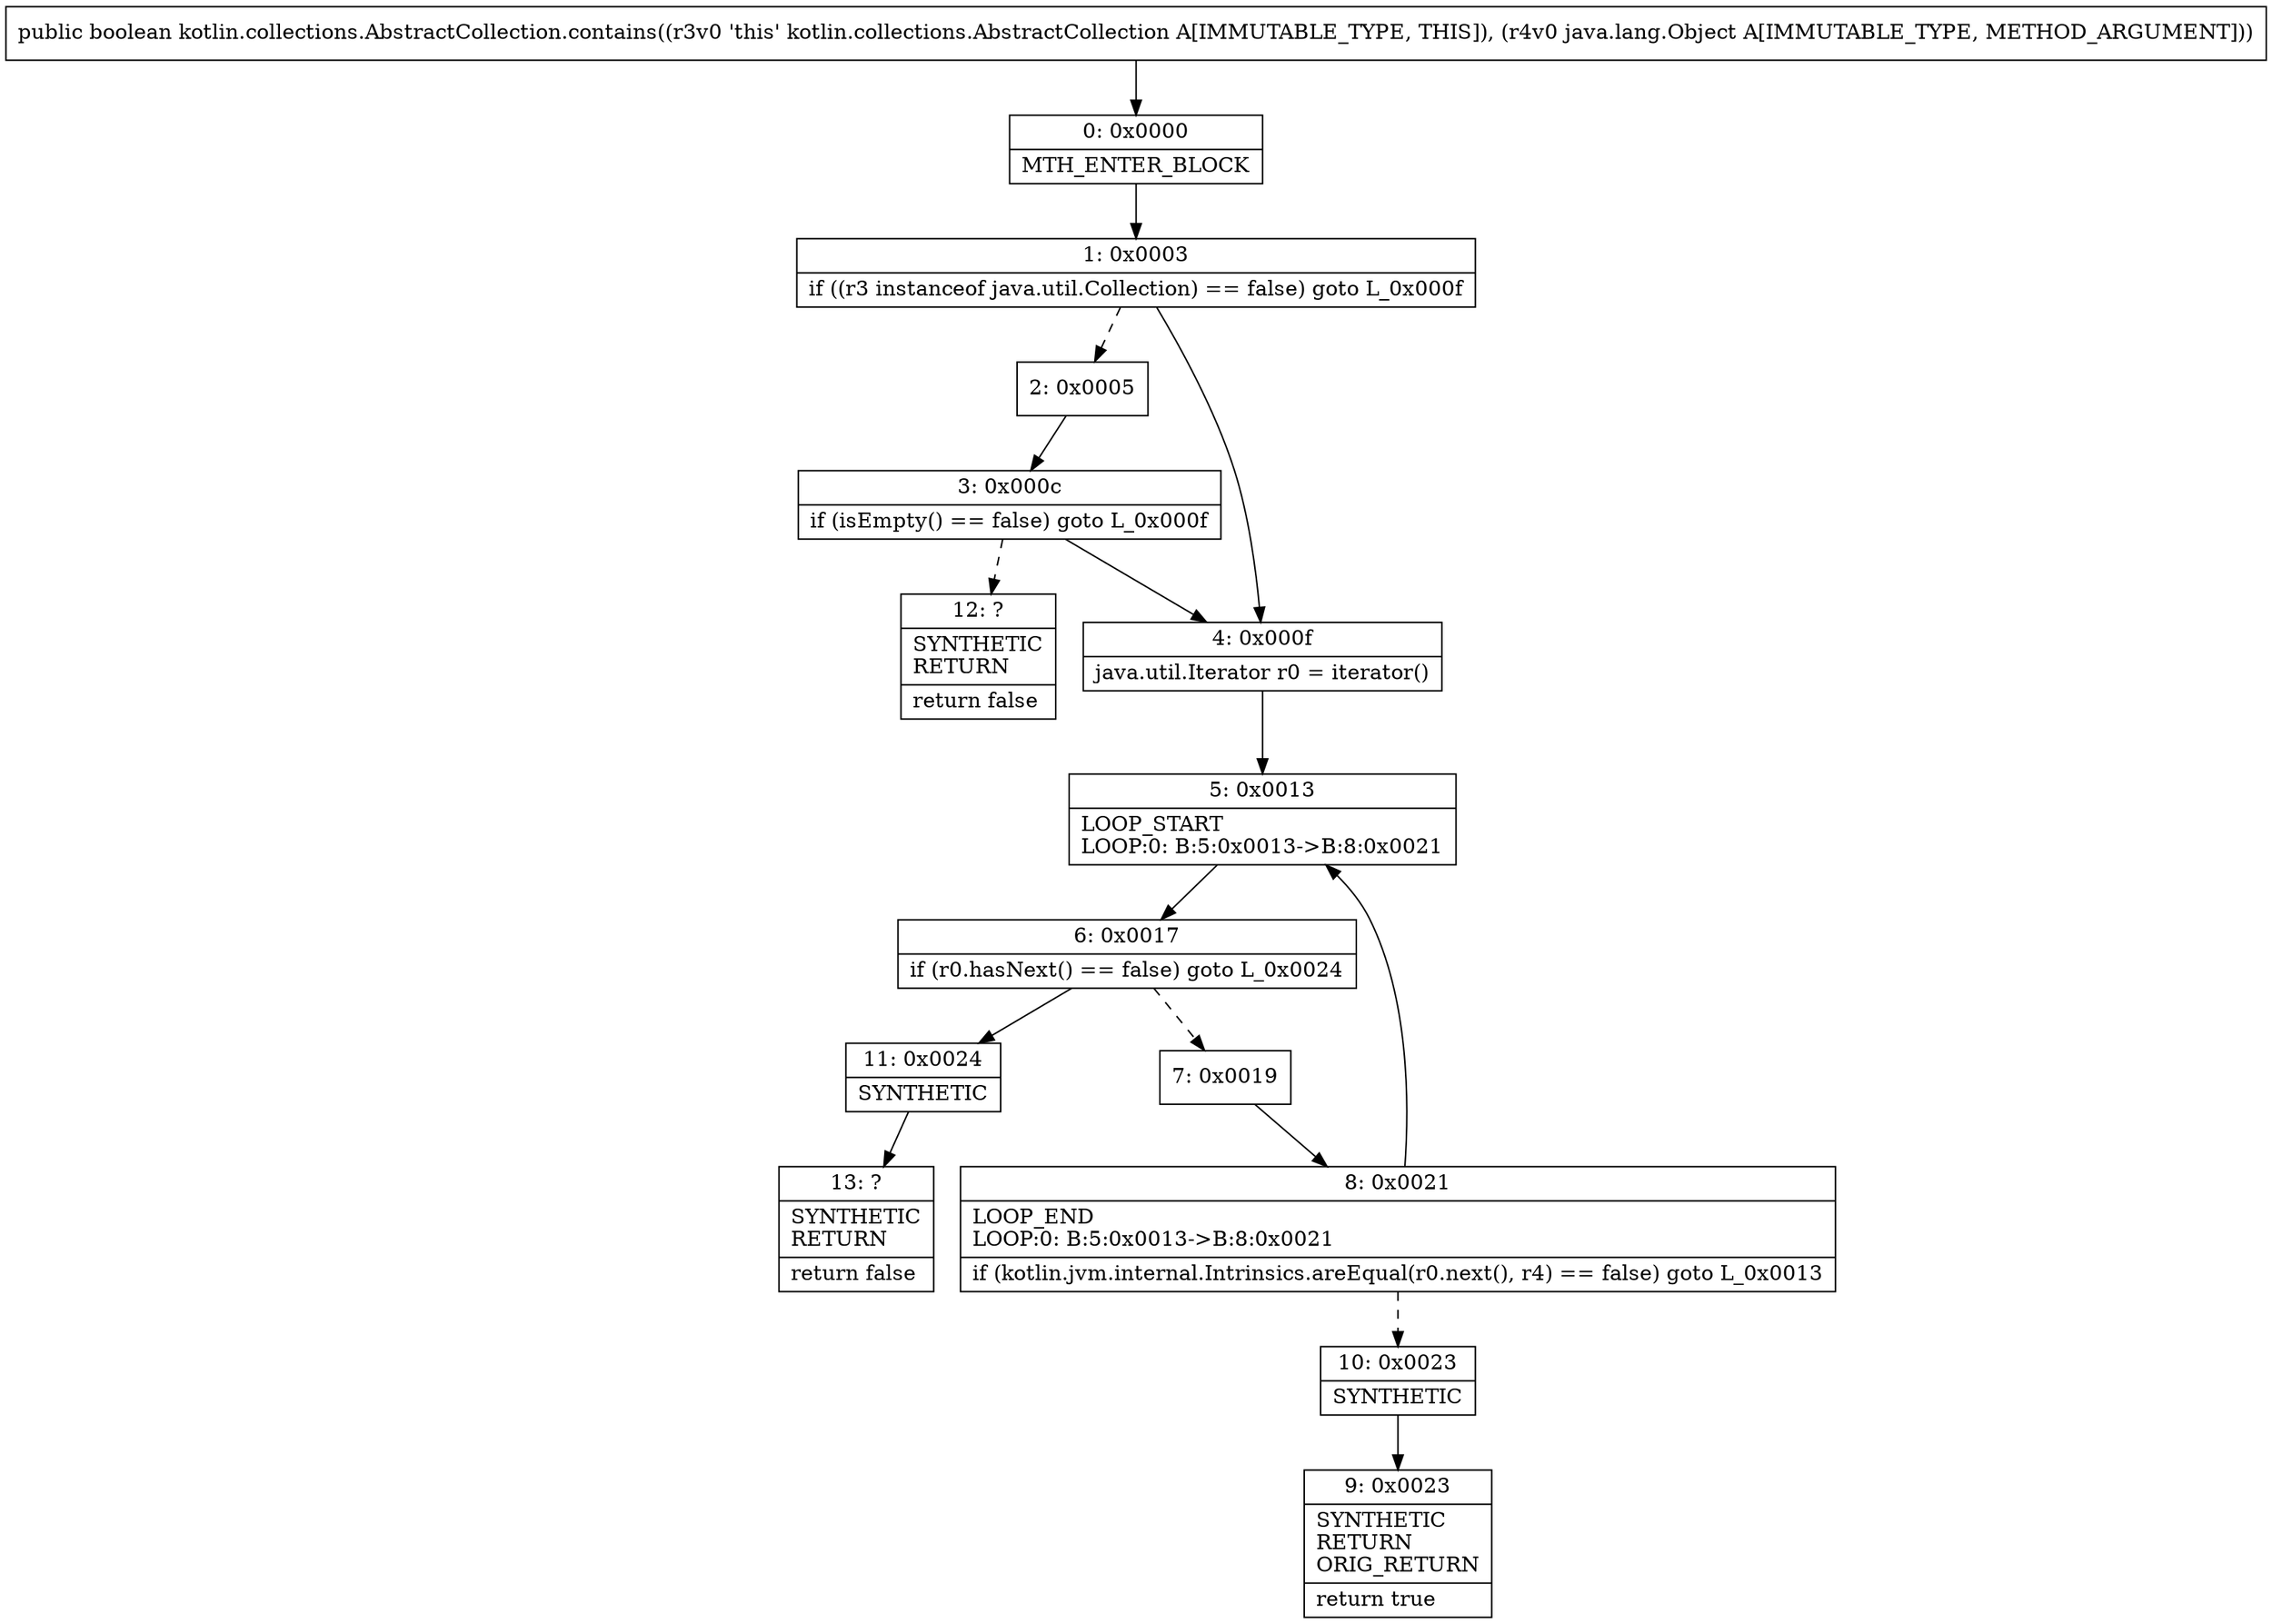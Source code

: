 digraph "CFG forkotlin.collections.AbstractCollection.contains(Ljava\/lang\/Object;)Z" {
Node_0 [shape=record,label="{0\:\ 0x0000|MTH_ENTER_BLOCK\l}"];
Node_1 [shape=record,label="{1\:\ 0x0003|if ((r3 instanceof java.util.Collection) == false) goto L_0x000f\l}"];
Node_2 [shape=record,label="{2\:\ 0x0005}"];
Node_3 [shape=record,label="{3\:\ 0x000c|if (isEmpty() == false) goto L_0x000f\l}"];
Node_4 [shape=record,label="{4\:\ 0x000f|java.util.Iterator r0 = iterator()\l}"];
Node_5 [shape=record,label="{5\:\ 0x0013|LOOP_START\lLOOP:0: B:5:0x0013\-\>B:8:0x0021\l}"];
Node_6 [shape=record,label="{6\:\ 0x0017|if (r0.hasNext() == false) goto L_0x0024\l}"];
Node_7 [shape=record,label="{7\:\ 0x0019}"];
Node_8 [shape=record,label="{8\:\ 0x0021|LOOP_END\lLOOP:0: B:5:0x0013\-\>B:8:0x0021\l|if (kotlin.jvm.internal.Intrinsics.areEqual(r0.next(), r4) == false) goto L_0x0013\l}"];
Node_9 [shape=record,label="{9\:\ 0x0023|SYNTHETIC\lRETURN\lORIG_RETURN\l|return true\l}"];
Node_10 [shape=record,label="{10\:\ 0x0023|SYNTHETIC\l}"];
Node_11 [shape=record,label="{11\:\ 0x0024|SYNTHETIC\l}"];
Node_12 [shape=record,label="{12\:\ ?|SYNTHETIC\lRETURN\l|return false\l}"];
Node_13 [shape=record,label="{13\:\ ?|SYNTHETIC\lRETURN\l|return false\l}"];
MethodNode[shape=record,label="{public boolean kotlin.collections.AbstractCollection.contains((r3v0 'this' kotlin.collections.AbstractCollection A[IMMUTABLE_TYPE, THIS]), (r4v0 java.lang.Object A[IMMUTABLE_TYPE, METHOD_ARGUMENT])) }"];
MethodNode -> Node_0;
Node_0 -> Node_1;
Node_1 -> Node_2[style=dashed];
Node_1 -> Node_4;
Node_2 -> Node_3;
Node_3 -> Node_4;
Node_3 -> Node_12[style=dashed];
Node_4 -> Node_5;
Node_5 -> Node_6;
Node_6 -> Node_7[style=dashed];
Node_6 -> Node_11;
Node_7 -> Node_8;
Node_8 -> Node_5;
Node_8 -> Node_10[style=dashed];
Node_10 -> Node_9;
Node_11 -> Node_13;
}

